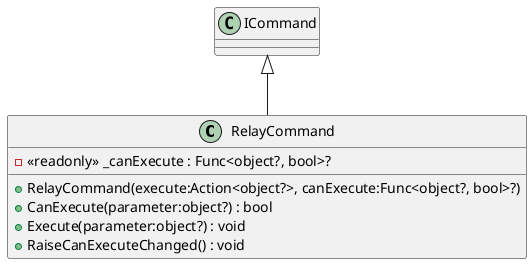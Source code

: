 @startuml
class RelayCommand {
    - <<readonly>> _canExecute : Func<object?, bool>?
    + RelayCommand(execute:Action<object?>, canExecute:Func<object?, bool>?)
    + CanExecute(parameter:object?) : bool
    + Execute(parameter:object?) : void
    + RaiseCanExecuteChanged() : void
}
ICommand <|-- RelayCommand
@enduml
